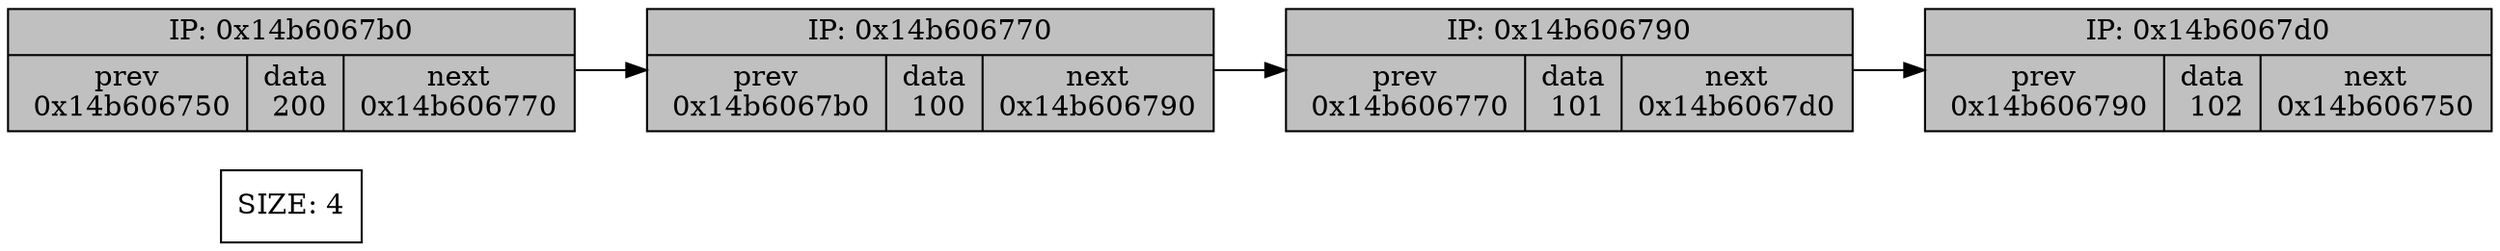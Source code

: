 digraph List
{
	rankdir = LR;
	size [shape = record, label = "SIZE: 4", fillcolor = "green"];
node [shape = record, style = filled];
p0x14b6067b0 [label = "IP: 0x14b6067b0 | { prev\n 0x14b606750 | data\n 200 | next\n0x14b606770 } ", fillcolor = "grey"];
p0x14b606770 [label = "IP: 0x14b606770 | { prev\n 0x14b6067b0 | data\n 100 | next\n0x14b606790 } ", fillcolor = "grey"];
p0x14b606790 [label = "IP: 0x14b606790 | { prev\n 0x14b606770 | data\n 101 | next\n0x14b6067d0 } ", fillcolor = "grey"];
p0x14b6067d0 [label = "IP: 0x14b6067d0 | { prev\n 0x14b606790 | data\n 102 | next\n0x14b606750 } ", fillcolor = "grey"];
	p0x14b6067b0->p0x14b606770 [color = "black", frontcolor = "", label = ""];
	p0x14b606770->p0x14b606790 [color = "black", frontcolor = "", label = ""];
	p0x14b606790->p0x14b6067d0 [color = "black", frontcolor = "", label = ""];
}
